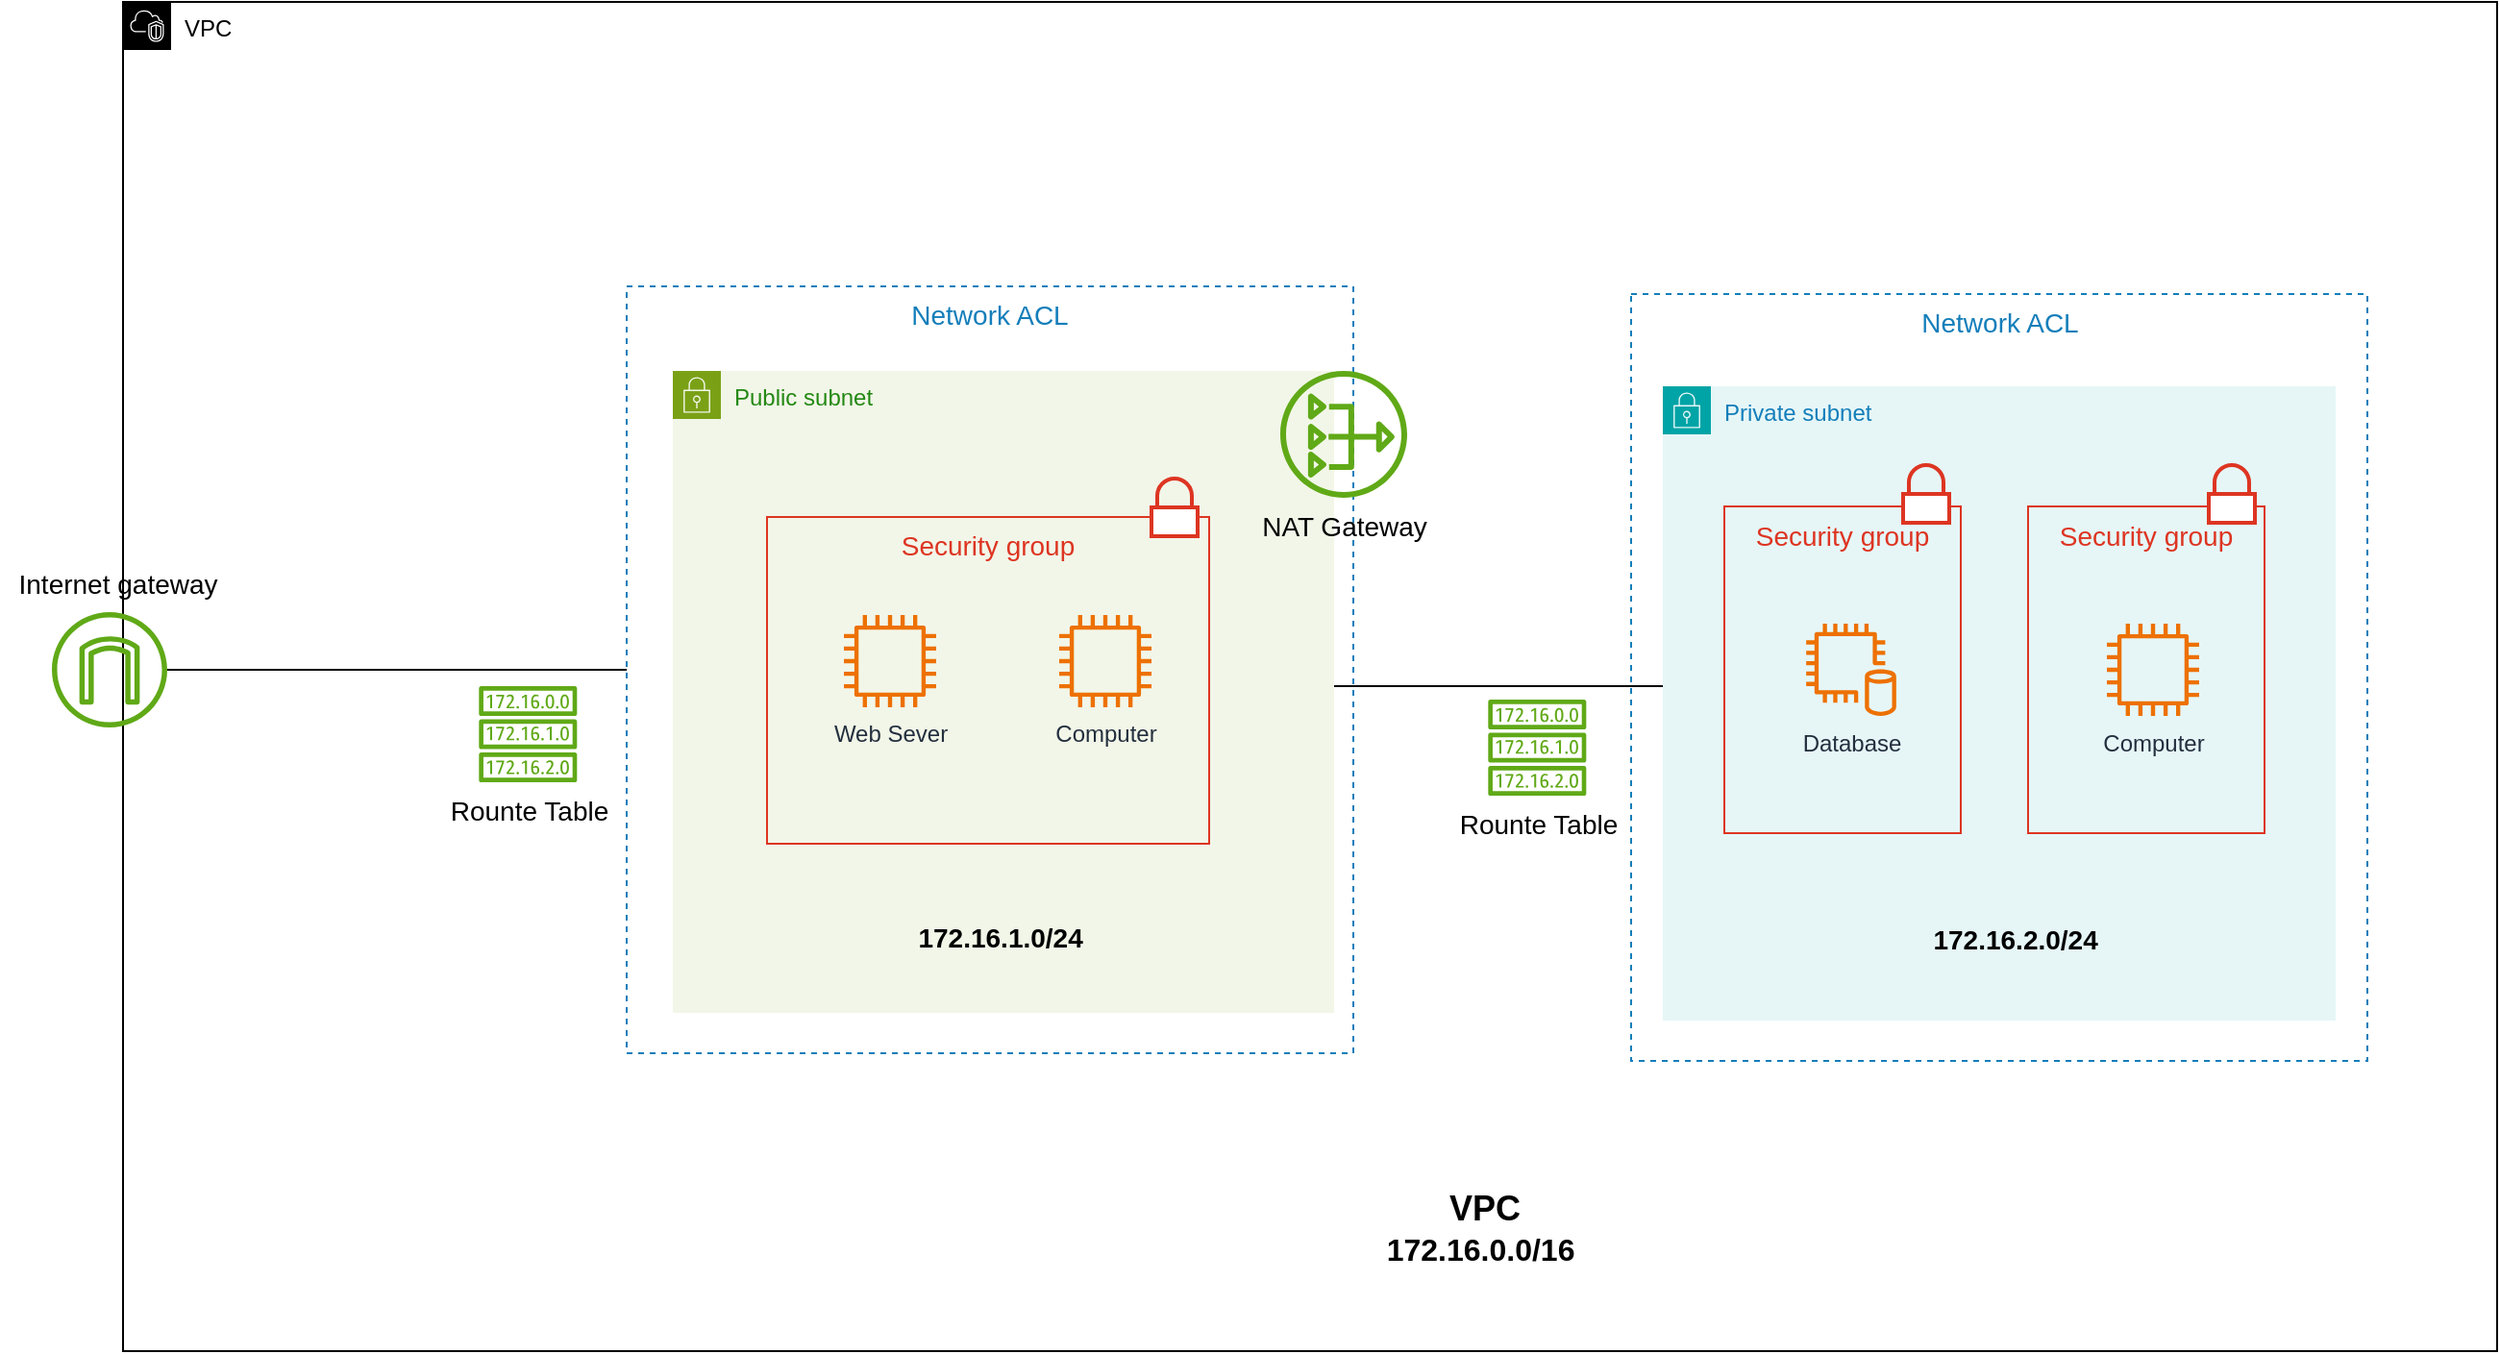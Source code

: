 <mxfile version="24.7.6">
  <diagram name="Trang-1" id="9A4ezD013tNtNnK_R6i9">
    <mxGraphModel dx="2431" dy="133" grid="0" gridSize="10" guides="1" tooltips="1" connect="1" arrows="1" fold="1" page="0" pageScale="1" pageWidth="827" pageHeight="1169" math="0" shadow="0">
      <root>
        <mxCell id="0" />
        <mxCell id="1" parent="0" />
        <mxCell id="Ig4rclOMVAvau0s1pCfv-1" value="VPC" style="points=[[0,0],[0.25,0],[0.5,0],[0.75,0],[1,0],[1,0.25],[1,0.5],[1,0.75],[1,1],[0.75,1],[0.5,1],[0.25,1],[0,1],[0,0.75],[0,0.5],[0,0.25]];outlineConnect=0;html=1;whiteSpace=wrap;fontSize=12;fontStyle=0;container=1;pointerEvents=0;collapsible=0;recursiveResize=0;shape=mxgraph.aws4.group;grIcon=mxgraph.aws4.group_vpc2;verticalAlign=top;align=left;spacingLeft=30;dashed=0;fillColor=default;" parent="1" vertex="1">
          <mxGeometry x="-383" y="904" width="1235" height="702" as="geometry" />
        </mxCell>
        <mxCell id="uIpTIcW5Mm-9zm69NIZV-7" value="&lt;font style=&quot;font-size: 14px;&quot;&gt;Network ACL&lt;/font&gt;" style="fillColor=none;strokeColor=#147EBA;dashed=1;verticalAlign=top;fontStyle=0;fontColor=#147EBA;whiteSpace=wrap;html=1;" parent="Ig4rclOMVAvau0s1pCfv-1" vertex="1">
          <mxGeometry x="262" y="148" width="378" height="399" as="geometry" />
        </mxCell>
        <mxCell id="uIpTIcW5Mm-9zm69NIZV-14" value="" style="edgeStyle=orthogonalEdgeStyle;rounded=0;orthogonalLoop=1;jettySize=auto;html=1;endArrow=none;endFill=0;entryX=0.05;entryY=0.521;entryDx=0;entryDy=0;entryPerimeter=0;" parent="Ig4rclOMVAvau0s1pCfv-1" source="Ig4rclOMVAvau0s1pCfv-26" target="uIpTIcW5Mm-9zm69NIZV-12" edge="1">
          <mxGeometry relative="1" as="geometry">
            <Array as="points">
              <mxPoint x="649" y="356" />
              <mxPoint x="649" y="356" />
            </Array>
          </mxGeometry>
        </mxCell>
        <mxCell id="Ig4rclOMVAvau0s1pCfv-26" value="Public subnet" style="points=[[0,0],[0.25,0],[0.5,0],[0.75,0],[1,0],[1,0.25],[1,0.5],[1,0.75],[1,1],[0.75,1],[0.5,1],[0.25,1],[0,1],[0,0.75],[0,0.5],[0,0.25]];outlineConnect=0;gradientColor=none;html=1;whiteSpace=wrap;fontSize=12;fontStyle=0;container=1;pointerEvents=0;collapsible=0;recursiveResize=0;shape=mxgraph.aws4.group;grIcon=mxgraph.aws4.group_security_group;grStroke=0;strokeColor=#7AA116;fillColor=#F2F6E8;verticalAlign=top;align=left;spacingLeft=30;fontColor=#248814;dashed=0;" parent="Ig4rclOMVAvau0s1pCfv-1" vertex="1">
          <mxGeometry x="286" y="192" width="344" height="334" as="geometry" />
        </mxCell>
        <mxCell id="uIpTIcW5Mm-9zm69NIZV-9" value="&lt;font style=&quot;font-size: 14px;&quot; color=&quot;#000000&quot;&gt;NAT Gateway&lt;/font&gt;" style="sketch=0;outlineConnect=0;fontColor=#ffffff;fillColor=#60a917;strokeColor=#2D7600;dashed=0;verticalLabelPosition=bottom;verticalAlign=top;align=center;html=1;fontSize=12;fontStyle=0;aspect=fixed;pointerEvents=1;shape=mxgraph.aws4.nat_gateway;" parent="Ig4rclOMVAvau0s1pCfv-1" vertex="1">
          <mxGeometry x="602" y="192" width="66" height="66" as="geometry" />
        </mxCell>
        <mxCell id="uIpTIcW5Mm-9zm69NIZV-12" value="&lt;font style=&quot;font-size: 14px;&quot;&gt;Network ACL&lt;/font&gt;" style="fillColor=none;strokeColor=#147EBA;dashed=1;verticalAlign=top;fontStyle=0;fontColor=#147EBA;whiteSpace=wrap;html=1;" parent="Ig4rclOMVAvau0s1pCfv-1" vertex="1">
          <mxGeometry x="784.5" y="152" width="383" height="399" as="geometry" />
        </mxCell>
        <mxCell id="Ig4rclOMVAvau0s1pCfv-71" value="&lt;div&gt;&lt;font style=&quot;font-size: 18px;&quot;&gt;&lt;b&gt;VPC&lt;/b&gt;&lt;/font&gt;&lt;/div&gt;&lt;div&gt;&lt;font size=&quot;3&quot;&gt;&lt;b&gt;172.16.0.0/16&amp;nbsp;&lt;/b&gt;&lt;/font&gt;&lt;/div&gt;" style="text;html=1;align=center;verticalAlign=middle;resizable=0;points=[];autosize=1;strokeColor=none;fillColor=none;" parent="Ig4rclOMVAvau0s1pCfv-1" vertex="1">
          <mxGeometry x="643" y="613" width="130" height="50" as="geometry" />
        </mxCell>
        <mxCell id="Ig4rclOMVAvau0s1pCfv-52" value="" style="group" parent="Ig4rclOMVAvau0s1pCfv-1" vertex="1" connectable="0">
          <mxGeometry x="335" y="248" width="289.32" height="262" as="geometry" />
        </mxCell>
        <mxCell id="Ig4rclOMVAvau0s1pCfv-9" value="&lt;font style=&quot;font-size: 14px;&quot;&gt;Security group&lt;/font&gt;" style="fillColor=none;strokeColor=#DD3522;verticalAlign=top;fontStyle=0;fontColor=#DD3522;whiteSpace=wrap;html=1;" parent="Ig4rclOMVAvau0s1pCfv-52" vertex="1">
          <mxGeometry y="20" width="230" height="170" as="geometry" />
        </mxCell>
        <mxCell id="Ig4rclOMVAvau0s1pCfv-19" value="" style="html=1;verticalLabelPosition=bottom;align=center;labelBackgroundColor=#ffffff;verticalAlign=top;strokeWidth=2;strokeColor=#DD3522;shadow=0;dashed=0;shape=mxgraph.ios7.icons.locked;" parent="Ig4rclOMVAvau0s1pCfv-52" vertex="1">
          <mxGeometry x="200" width="24" height="30" as="geometry" />
        </mxCell>
        <mxCell id="Ig4rclOMVAvau0s1pCfv-67" value="Computer" style="sketch=0;outlineConnect=0;fontColor=#232F3E;gradientColor=none;fillColor=#ED7100;strokeColor=none;dashed=0;verticalLabelPosition=bottom;verticalAlign=top;align=center;html=1;fontSize=12;fontStyle=0;aspect=fixed;pointerEvents=1;shape=mxgraph.aws4.instance2;" parent="Ig4rclOMVAvau0s1pCfv-52" vertex="1">
          <mxGeometry x="152" y="71" width="48" height="48" as="geometry" />
        </mxCell>
        <mxCell id="Ig4rclOMVAvau0s1pCfv-68" value="Web Sever" style="sketch=0;outlineConnect=0;fontColor=#232F3E;gradientColor=none;fillColor=#ED7100;strokeColor=none;dashed=0;verticalLabelPosition=bottom;verticalAlign=top;align=center;html=1;fontSize=12;fontStyle=0;aspect=fixed;pointerEvents=1;shape=mxgraph.aws4.instance2;" parent="Ig4rclOMVAvau0s1pCfv-52" vertex="1">
          <mxGeometry x="40" y="71" width="48" height="48" as="geometry" />
        </mxCell>
        <mxCell id="uIpTIcW5Mm-9zm69NIZV-17" value="&lt;font style=&quot;font-size: 14px;&quot; color=&quot;#000000&quot;&gt;Rounte Table&lt;/font&gt;" style="sketch=0;outlineConnect=0;fontColor=#ffffff;fillColor=#60a917;strokeColor=#2D7600;dashed=0;verticalLabelPosition=bottom;verticalAlign=top;align=center;html=1;fontSize=12;fontStyle=0;aspect=fixed;pointerEvents=1;shape=mxgraph.aws4.route_table;" parent="Ig4rclOMVAvau0s1pCfv-1" vertex="1">
          <mxGeometry x="185" y="356" width="51.32" height="50" as="geometry" />
        </mxCell>
        <mxCell id="Ig4rclOMVAvau0s1pCfv-27" value="Private subnet" style="points=[[0,0],[0.25,0],[0.5,0],[0.75,0],[1,0],[1,0.25],[1,0.5],[1,0.75],[1,1],[0.75,1],[0.5,1],[0.25,1],[0,1],[0,0.75],[0,0.5],[0,0.25]];outlineConnect=0;gradientColor=none;html=1;whiteSpace=wrap;fontSize=12;fontStyle=0;container=1;pointerEvents=0;collapsible=0;recursiveResize=0;shape=mxgraph.aws4.group;grIcon=mxgraph.aws4.group_security_group;grStroke=0;strokeColor=#00A4A6;fillColor=#E6F6F7;verticalAlign=top;align=left;spacingLeft=30;fontColor=#147EBA;dashed=0;" parent="Ig4rclOMVAvau0s1pCfv-1" vertex="1">
          <mxGeometry x="801" y="200" width="350" height="330" as="geometry" />
        </mxCell>
        <mxCell id="Ig4rclOMVAvau0s1pCfv-72" value="&lt;div&gt;&lt;b&gt;&lt;font style=&quot;font-size: 14px;&quot;&gt;172.16.2.0/24&amp;nbsp;&lt;/font&gt;&lt;/b&gt;&lt;/div&gt;" style="text;html=1;align=center;verticalAlign=middle;resizable=0;points=[];autosize=1;strokeColor=none;fillColor=none;" parent="Ig4rclOMVAvau0s1pCfv-27" vertex="1">
          <mxGeometry x="131" y="273" width="108" height="29" as="geometry" />
        </mxCell>
        <mxCell id="uIpTIcW5Mm-9zm69NIZV-20" value="&lt;font style=&quot;font-size: 14px;&quot; color=&quot;#000000&quot;&gt;Rounte Table&lt;/font&gt;" style="sketch=0;outlineConnect=0;fontColor=#ffffff;fillColor=#60a917;strokeColor=#2D7600;dashed=0;verticalLabelPosition=bottom;verticalAlign=top;align=center;html=1;fontSize=12;fontStyle=0;aspect=fixed;pointerEvents=1;shape=mxgraph.aws4.route_table;" parent="Ig4rclOMVAvau0s1pCfv-1" vertex="1">
          <mxGeometry x="710" y="363" width="51.32" height="50" as="geometry" />
        </mxCell>
        <mxCell id="Ig4rclOMVAvau0s1pCfv-73" value="&lt;div&gt;&lt;b&gt;&lt;font style=&quot;font-size: 14px;&quot;&gt;172.16.1.0/24&amp;nbsp;&lt;/font&gt;&lt;/b&gt;&lt;/div&gt;" style="text;html=1;align=center;verticalAlign=middle;resizable=0;points=[];autosize=1;strokeColor=none;fillColor=none;" parent="Ig4rclOMVAvau0s1pCfv-1" vertex="1">
          <mxGeometry x="404" y="472" width="108" height="29" as="geometry" />
        </mxCell>
        <mxCell id="Ig4rclOMVAvau0s1pCfv-17" value="&lt;font style=&quot;font-size: 14px;&quot;&gt;Security group&lt;/font&gt;" style="fillColor=none;strokeColor=#DD3522;verticalAlign=top;fontStyle=0;fontColor=#DD3522;whiteSpace=wrap;html=1;" parent="Ig4rclOMVAvau0s1pCfv-1" vertex="1">
          <mxGeometry x="833" y="262.5" width="123" height="170" as="geometry" />
        </mxCell>
        <mxCell id="3XXbTduRcFfn8ecTal8T-3" value="" style="html=1;verticalLabelPosition=bottom;align=center;labelBackgroundColor=#ffffff;verticalAlign=top;strokeWidth=2;strokeColor=#DD3522;shadow=0;dashed=0;shape=mxgraph.ios7.icons.locked;" vertex="1" parent="Ig4rclOMVAvau0s1pCfv-1">
          <mxGeometry x="926" y="241" width="24" height="30" as="geometry" />
        </mxCell>
        <mxCell id="Ig4rclOMVAvau0s1pCfv-65" value="Database" style="sketch=0;outlineConnect=0;fontColor=#232F3E;gradientColor=none;fillColor=#ED7100;strokeColor=none;dashed=0;verticalLabelPosition=bottom;verticalAlign=top;align=center;html=1;fontSize=12;fontStyle=0;aspect=fixed;pointerEvents=1;shape=mxgraph.aws4.db_on_instance2;" parent="Ig4rclOMVAvau0s1pCfv-1" vertex="1">
          <mxGeometry x="875" y="323.5" width="48" height="48" as="geometry" />
        </mxCell>
        <mxCell id="Ig4rclOMVAvau0s1pCfv-66" value="Computer" style="sketch=0;outlineConnect=0;fontColor=#232F3E;gradientColor=none;fillColor=#ED7100;strokeColor=none;dashed=0;verticalLabelPosition=bottom;verticalAlign=top;align=center;html=1;fontSize=12;fontStyle=0;aspect=fixed;pointerEvents=1;shape=mxgraph.aws4.instance2;" parent="Ig4rclOMVAvau0s1pCfv-1" vertex="1">
          <mxGeometry x="1032" y="323.5" width="48" height="48" as="geometry" />
        </mxCell>
        <mxCell id="3XXbTduRcFfn8ecTal8T-4" value="&lt;font style=&quot;font-size: 14px;&quot;&gt;Security group&lt;/font&gt;" style="fillColor=none;strokeColor=#DD3522;verticalAlign=top;fontStyle=0;fontColor=#DD3522;whiteSpace=wrap;html=1;" vertex="1" parent="Ig4rclOMVAvau0s1pCfv-1">
          <mxGeometry x="991" y="262.5" width="123" height="170" as="geometry" />
        </mxCell>
        <mxCell id="3XXbTduRcFfn8ecTal8T-10" value="" style="html=1;verticalLabelPosition=bottom;align=center;labelBackgroundColor=#ffffff;verticalAlign=top;strokeWidth=2;strokeColor=#DD3522;shadow=0;dashed=0;shape=mxgraph.ios7.icons.locked;" vertex="1" parent="Ig4rclOMVAvau0s1pCfv-1">
          <mxGeometry x="1085" y="241" width="24" height="30" as="geometry" />
        </mxCell>
        <mxCell id="oEUwn7wXovDQgfkNYF6o-1" value="&lt;font style=&quot;font-size: 14px;&quot;&gt;Internet gateway&lt;/font&gt;" style="text;html=1;align=center;verticalAlign=middle;resizable=0;points=[];autosize=1;strokeColor=none;fillColor=none;" parent="1" vertex="1">
          <mxGeometry x="-447" y="1192.5" width="122" height="29" as="geometry" />
        </mxCell>
        <mxCell id="Ig4rclOMVAvau0s1pCfv-28" value="&lt;p style=&quot;line-height: 100%;&quot;&gt;&lt;/p&gt;&lt;div style=&quot;line-height: 0%; padding-top: 0px; padding-bottom: 0px;&quot;&gt;&lt;br&gt;&lt;/div&gt;&lt;p&gt;&lt;/p&gt;" style="outlineConnect=0;fillColor=#60a917;strokeColor=#2D7600;dashed=0;verticalLabelPosition=bottom;verticalAlign=top;align=center;html=1;fontSize=12;fontStyle=0;aspect=fixed;pointerEvents=1;shape=mxgraph.aws4.internet_gateway;shadow=0;fontColor=#ffffff;labelBorderColor=none;labelBackgroundColor=none;fillStyle=auto;gradientColor=none;perimeterSpacing=0;" parent="1" vertex="1">
          <mxGeometry x="-420" y="1221.5" width="60" height="60" as="geometry" />
        </mxCell>
        <mxCell id="uIpTIcW5Mm-9zm69NIZV-16" value="" style="endArrow=none;html=1;rounded=0;entryX=0;entryY=0.5;entryDx=0;entryDy=0;" parent="1" source="Ig4rclOMVAvau0s1pCfv-28" target="uIpTIcW5Mm-9zm69NIZV-7" edge="1">
          <mxGeometry width="50" height="50" relative="1" as="geometry">
            <mxPoint x="-257" y="1281" as="sourcePoint" />
            <mxPoint x="-207" y="1231" as="targetPoint" />
          </mxGeometry>
        </mxCell>
      </root>
    </mxGraphModel>
  </diagram>
</mxfile>
